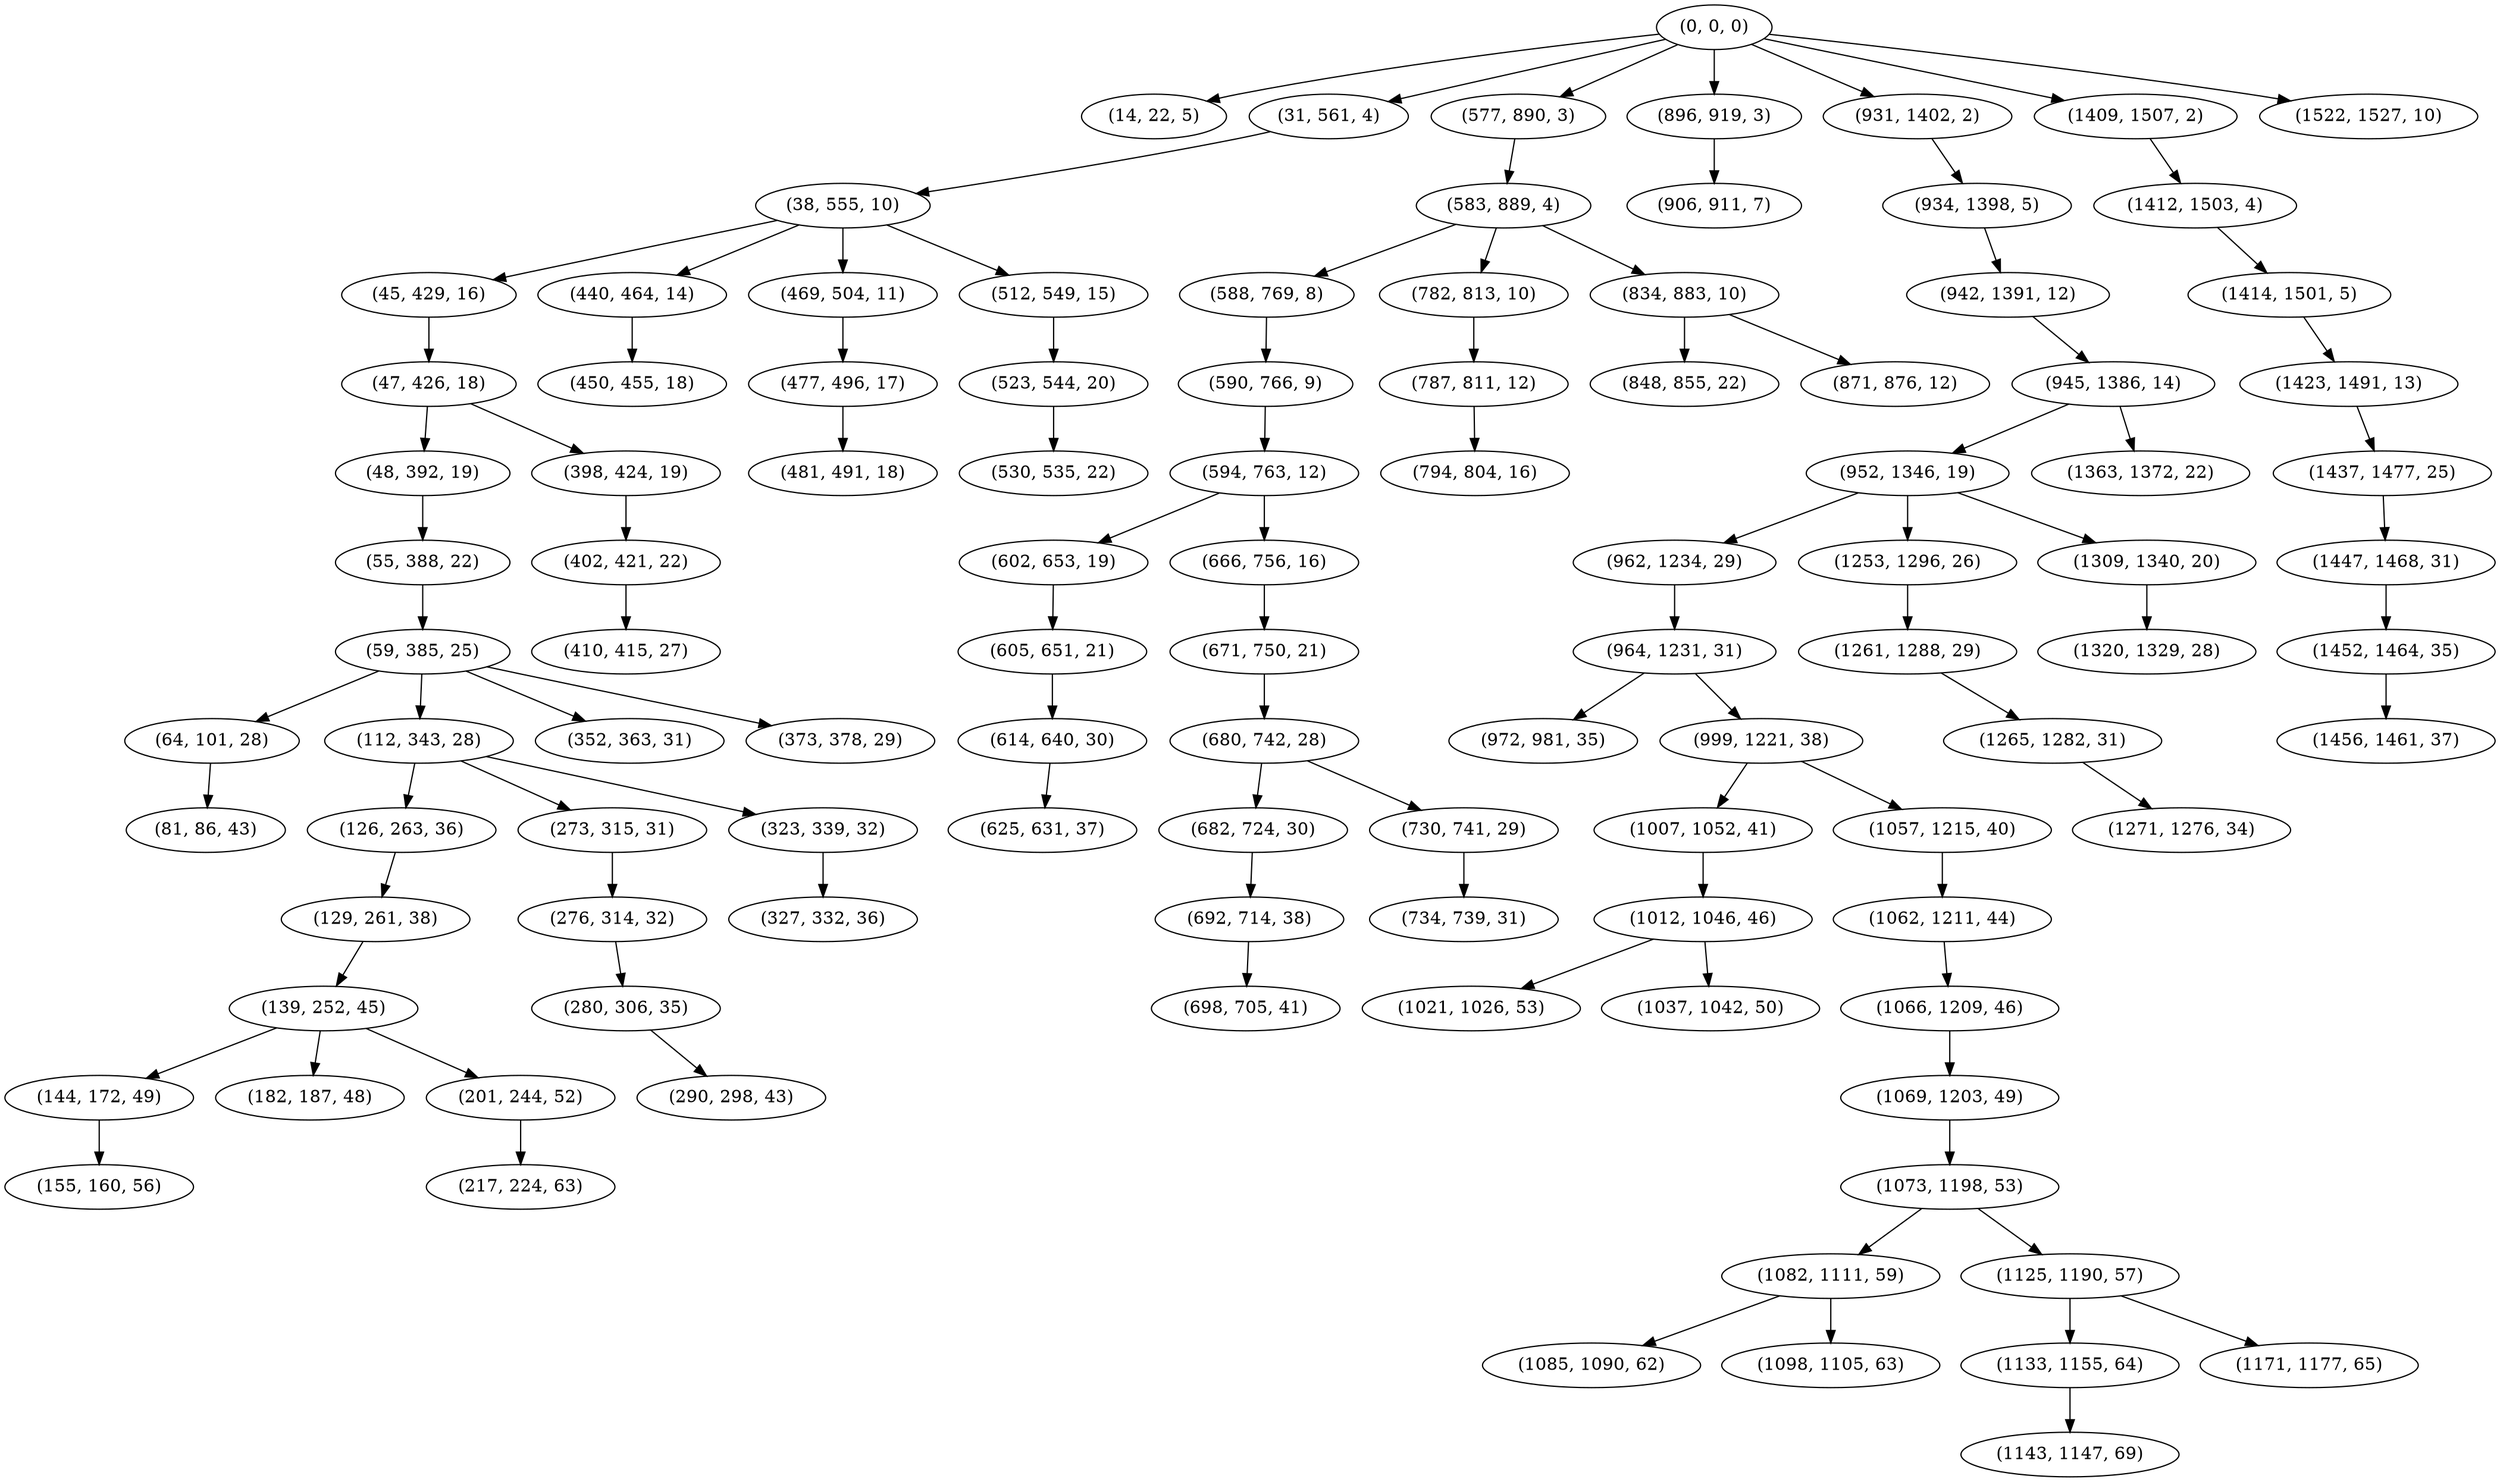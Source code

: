digraph tree {
    "(0, 0, 0)";
    "(14, 22, 5)";
    "(31, 561, 4)";
    "(38, 555, 10)";
    "(45, 429, 16)";
    "(47, 426, 18)";
    "(48, 392, 19)";
    "(55, 388, 22)";
    "(59, 385, 25)";
    "(64, 101, 28)";
    "(81, 86, 43)";
    "(112, 343, 28)";
    "(126, 263, 36)";
    "(129, 261, 38)";
    "(139, 252, 45)";
    "(144, 172, 49)";
    "(155, 160, 56)";
    "(182, 187, 48)";
    "(201, 244, 52)";
    "(217, 224, 63)";
    "(273, 315, 31)";
    "(276, 314, 32)";
    "(280, 306, 35)";
    "(290, 298, 43)";
    "(323, 339, 32)";
    "(327, 332, 36)";
    "(352, 363, 31)";
    "(373, 378, 29)";
    "(398, 424, 19)";
    "(402, 421, 22)";
    "(410, 415, 27)";
    "(440, 464, 14)";
    "(450, 455, 18)";
    "(469, 504, 11)";
    "(477, 496, 17)";
    "(481, 491, 18)";
    "(512, 549, 15)";
    "(523, 544, 20)";
    "(530, 535, 22)";
    "(577, 890, 3)";
    "(583, 889, 4)";
    "(588, 769, 8)";
    "(590, 766, 9)";
    "(594, 763, 12)";
    "(602, 653, 19)";
    "(605, 651, 21)";
    "(614, 640, 30)";
    "(625, 631, 37)";
    "(666, 756, 16)";
    "(671, 750, 21)";
    "(680, 742, 28)";
    "(682, 724, 30)";
    "(692, 714, 38)";
    "(698, 705, 41)";
    "(730, 741, 29)";
    "(734, 739, 31)";
    "(782, 813, 10)";
    "(787, 811, 12)";
    "(794, 804, 16)";
    "(834, 883, 10)";
    "(848, 855, 22)";
    "(871, 876, 12)";
    "(896, 919, 3)";
    "(906, 911, 7)";
    "(931, 1402, 2)";
    "(934, 1398, 5)";
    "(942, 1391, 12)";
    "(945, 1386, 14)";
    "(952, 1346, 19)";
    "(962, 1234, 29)";
    "(964, 1231, 31)";
    "(972, 981, 35)";
    "(999, 1221, 38)";
    "(1007, 1052, 41)";
    "(1012, 1046, 46)";
    "(1021, 1026, 53)";
    "(1037, 1042, 50)";
    "(1057, 1215, 40)";
    "(1062, 1211, 44)";
    "(1066, 1209, 46)";
    "(1069, 1203, 49)";
    "(1073, 1198, 53)";
    "(1082, 1111, 59)";
    "(1085, 1090, 62)";
    "(1098, 1105, 63)";
    "(1125, 1190, 57)";
    "(1133, 1155, 64)";
    "(1143, 1147, 69)";
    "(1171, 1177, 65)";
    "(1253, 1296, 26)";
    "(1261, 1288, 29)";
    "(1265, 1282, 31)";
    "(1271, 1276, 34)";
    "(1309, 1340, 20)";
    "(1320, 1329, 28)";
    "(1363, 1372, 22)";
    "(1409, 1507, 2)";
    "(1412, 1503, 4)";
    "(1414, 1501, 5)";
    "(1423, 1491, 13)";
    "(1437, 1477, 25)";
    "(1447, 1468, 31)";
    "(1452, 1464, 35)";
    "(1456, 1461, 37)";
    "(1522, 1527, 10)";
    "(0, 0, 0)" -> "(14, 22, 5)";
    "(0, 0, 0)" -> "(31, 561, 4)";
    "(0, 0, 0)" -> "(577, 890, 3)";
    "(0, 0, 0)" -> "(896, 919, 3)";
    "(0, 0, 0)" -> "(931, 1402, 2)";
    "(0, 0, 0)" -> "(1409, 1507, 2)";
    "(0, 0, 0)" -> "(1522, 1527, 10)";
    "(31, 561, 4)" -> "(38, 555, 10)";
    "(38, 555, 10)" -> "(45, 429, 16)";
    "(38, 555, 10)" -> "(440, 464, 14)";
    "(38, 555, 10)" -> "(469, 504, 11)";
    "(38, 555, 10)" -> "(512, 549, 15)";
    "(45, 429, 16)" -> "(47, 426, 18)";
    "(47, 426, 18)" -> "(48, 392, 19)";
    "(47, 426, 18)" -> "(398, 424, 19)";
    "(48, 392, 19)" -> "(55, 388, 22)";
    "(55, 388, 22)" -> "(59, 385, 25)";
    "(59, 385, 25)" -> "(64, 101, 28)";
    "(59, 385, 25)" -> "(112, 343, 28)";
    "(59, 385, 25)" -> "(352, 363, 31)";
    "(59, 385, 25)" -> "(373, 378, 29)";
    "(64, 101, 28)" -> "(81, 86, 43)";
    "(112, 343, 28)" -> "(126, 263, 36)";
    "(112, 343, 28)" -> "(273, 315, 31)";
    "(112, 343, 28)" -> "(323, 339, 32)";
    "(126, 263, 36)" -> "(129, 261, 38)";
    "(129, 261, 38)" -> "(139, 252, 45)";
    "(139, 252, 45)" -> "(144, 172, 49)";
    "(139, 252, 45)" -> "(182, 187, 48)";
    "(139, 252, 45)" -> "(201, 244, 52)";
    "(144, 172, 49)" -> "(155, 160, 56)";
    "(201, 244, 52)" -> "(217, 224, 63)";
    "(273, 315, 31)" -> "(276, 314, 32)";
    "(276, 314, 32)" -> "(280, 306, 35)";
    "(280, 306, 35)" -> "(290, 298, 43)";
    "(323, 339, 32)" -> "(327, 332, 36)";
    "(398, 424, 19)" -> "(402, 421, 22)";
    "(402, 421, 22)" -> "(410, 415, 27)";
    "(440, 464, 14)" -> "(450, 455, 18)";
    "(469, 504, 11)" -> "(477, 496, 17)";
    "(477, 496, 17)" -> "(481, 491, 18)";
    "(512, 549, 15)" -> "(523, 544, 20)";
    "(523, 544, 20)" -> "(530, 535, 22)";
    "(577, 890, 3)" -> "(583, 889, 4)";
    "(583, 889, 4)" -> "(588, 769, 8)";
    "(583, 889, 4)" -> "(782, 813, 10)";
    "(583, 889, 4)" -> "(834, 883, 10)";
    "(588, 769, 8)" -> "(590, 766, 9)";
    "(590, 766, 9)" -> "(594, 763, 12)";
    "(594, 763, 12)" -> "(602, 653, 19)";
    "(594, 763, 12)" -> "(666, 756, 16)";
    "(602, 653, 19)" -> "(605, 651, 21)";
    "(605, 651, 21)" -> "(614, 640, 30)";
    "(614, 640, 30)" -> "(625, 631, 37)";
    "(666, 756, 16)" -> "(671, 750, 21)";
    "(671, 750, 21)" -> "(680, 742, 28)";
    "(680, 742, 28)" -> "(682, 724, 30)";
    "(680, 742, 28)" -> "(730, 741, 29)";
    "(682, 724, 30)" -> "(692, 714, 38)";
    "(692, 714, 38)" -> "(698, 705, 41)";
    "(730, 741, 29)" -> "(734, 739, 31)";
    "(782, 813, 10)" -> "(787, 811, 12)";
    "(787, 811, 12)" -> "(794, 804, 16)";
    "(834, 883, 10)" -> "(848, 855, 22)";
    "(834, 883, 10)" -> "(871, 876, 12)";
    "(896, 919, 3)" -> "(906, 911, 7)";
    "(931, 1402, 2)" -> "(934, 1398, 5)";
    "(934, 1398, 5)" -> "(942, 1391, 12)";
    "(942, 1391, 12)" -> "(945, 1386, 14)";
    "(945, 1386, 14)" -> "(952, 1346, 19)";
    "(945, 1386, 14)" -> "(1363, 1372, 22)";
    "(952, 1346, 19)" -> "(962, 1234, 29)";
    "(952, 1346, 19)" -> "(1253, 1296, 26)";
    "(952, 1346, 19)" -> "(1309, 1340, 20)";
    "(962, 1234, 29)" -> "(964, 1231, 31)";
    "(964, 1231, 31)" -> "(972, 981, 35)";
    "(964, 1231, 31)" -> "(999, 1221, 38)";
    "(999, 1221, 38)" -> "(1007, 1052, 41)";
    "(999, 1221, 38)" -> "(1057, 1215, 40)";
    "(1007, 1052, 41)" -> "(1012, 1046, 46)";
    "(1012, 1046, 46)" -> "(1021, 1026, 53)";
    "(1012, 1046, 46)" -> "(1037, 1042, 50)";
    "(1057, 1215, 40)" -> "(1062, 1211, 44)";
    "(1062, 1211, 44)" -> "(1066, 1209, 46)";
    "(1066, 1209, 46)" -> "(1069, 1203, 49)";
    "(1069, 1203, 49)" -> "(1073, 1198, 53)";
    "(1073, 1198, 53)" -> "(1082, 1111, 59)";
    "(1073, 1198, 53)" -> "(1125, 1190, 57)";
    "(1082, 1111, 59)" -> "(1085, 1090, 62)";
    "(1082, 1111, 59)" -> "(1098, 1105, 63)";
    "(1125, 1190, 57)" -> "(1133, 1155, 64)";
    "(1125, 1190, 57)" -> "(1171, 1177, 65)";
    "(1133, 1155, 64)" -> "(1143, 1147, 69)";
    "(1253, 1296, 26)" -> "(1261, 1288, 29)";
    "(1261, 1288, 29)" -> "(1265, 1282, 31)";
    "(1265, 1282, 31)" -> "(1271, 1276, 34)";
    "(1309, 1340, 20)" -> "(1320, 1329, 28)";
    "(1409, 1507, 2)" -> "(1412, 1503, 4)";
    "(1412, 1503, 4)" -> "(1414, 1501, 5)";
    "(1414, 1501, 5)" -> "(1423, 1491, 13)";
    "(1423, 1491, 13)" -> "(1437, 1477, 25)";
    "(1437, 1477, 25)" -> "(1447, 1468, 31)";
    "(1447, 1468, 31)" -> "(1452, 1464, 35)";
    "(1452, 1464, 35)" -> "(1456, 1461, 37)";
}
